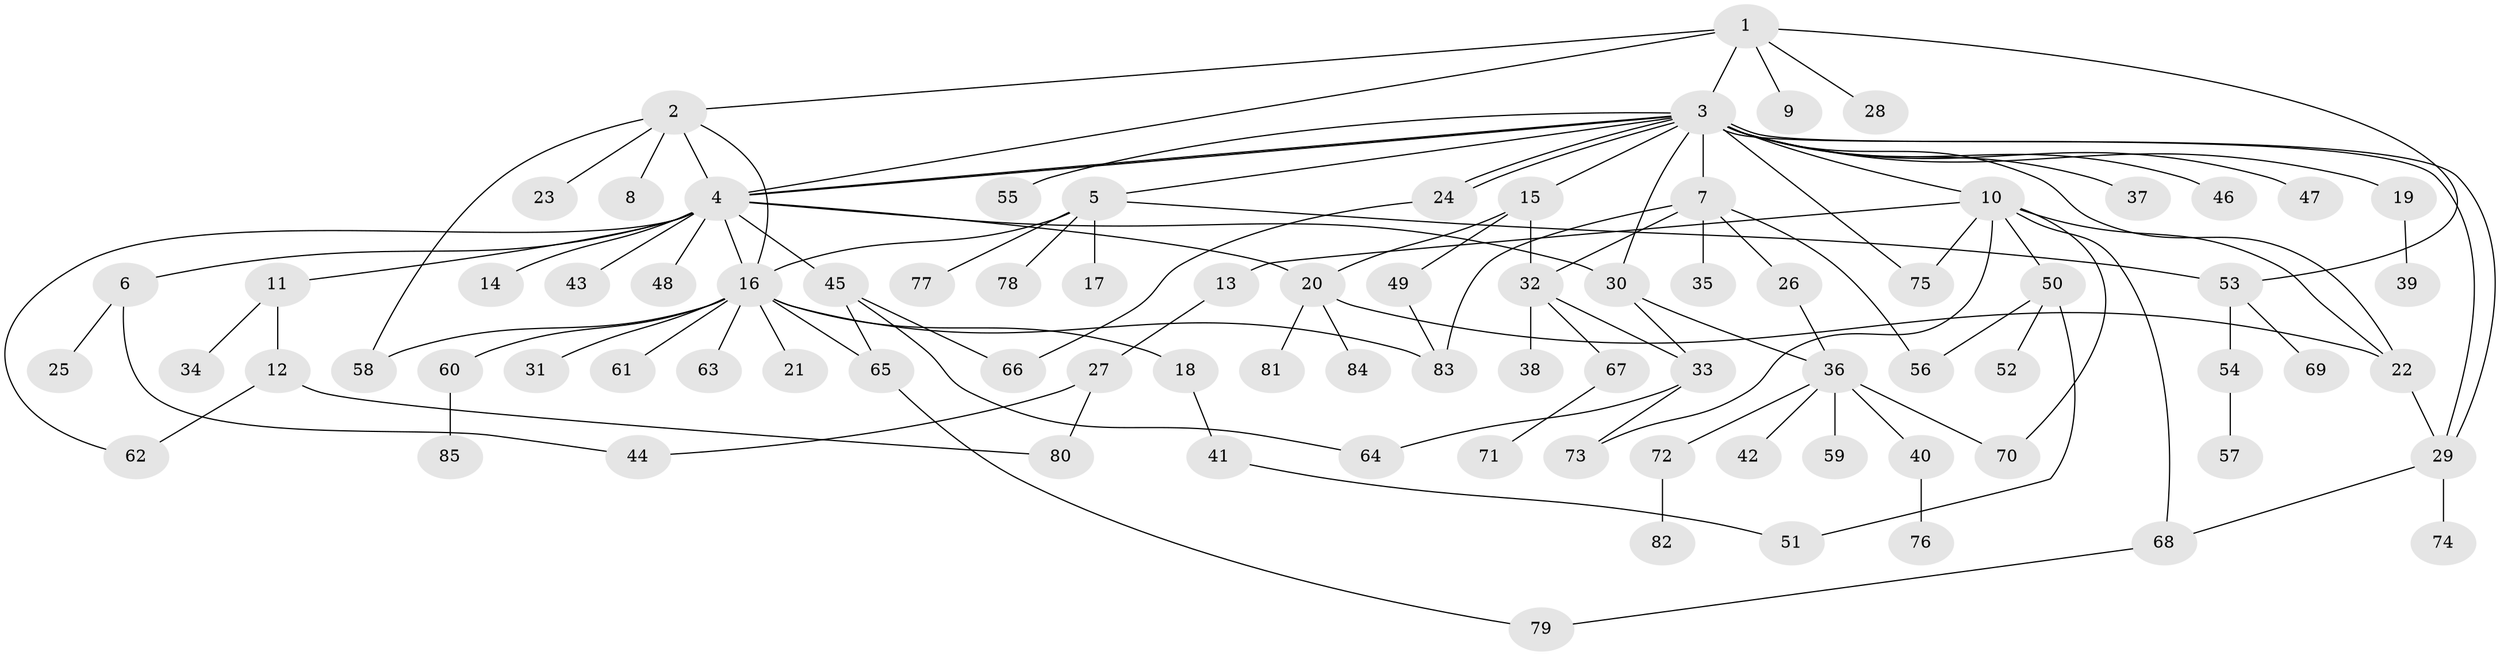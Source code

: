 // Generated by graph-tools (version 1.1) at 2025/47/03/09/25 04:47:20]
// undirected, 85 vertices, 116 edges
graph export_dot {
graph [start="1"]
  node [color=gray90,style=filled];
  1;
  2;
  3;
  4;
  5;
  6;
  7;
  8;
  9;
  10;
  11;
  12;
  13;
  14;
  15;
  16;
  17;
  18;
  19;
  20;
  21;
  22;
  23;
  24;
  25;
  26;
  27;
  28;
  29;
  30;
  31;
  32;
  33;
  34;
  35;
  36;
  37;
  38;
  39;
  40;
  41;
  42;
  43;
  44;
  45;
  46;
  47;
  48;
  49;
  50;
  51;
  52;
  53;
  54;
  55;
  56;
  57;
  58;
  59;
  60;
  61;
  62;
  63;
  64;
  65;
  66;
  67;
  68;
  69;
  70;
  71;
  72;
  73;
  74;
  75;
  76;
  77;
  78;
  79;
  80;
  81;
  82;
  83;
  84;
  85;
  1 -- 2;
  1 -- 3;
  1 -- 4;
  1 -- 9;
  1 -- 28;
  1 -- 53;
  2 -- 4;
  2 -- 8;
  2 -- 16;
  2 -- 23;
  2 -- 58;
  3 -- 4;
  3 -- 4;
  3 -- 5;
  3 -- 7;
  3 -- 10;
  3 -- 15;
  3 -- 19;
  3 -- 22;
  3 -- 24;
  3 -- 24;
  3 -- 29;
  3 -- 29;
  3 -- 30;
  3 -- 37;
  3 -- 46;
  3 -- 47;
  3 -- 55;
  3 -- 75;
  4 -- 6;
  4 -- 11;
  4 -- 14;
  4 -- 16;
  4 -- 20;
  4 -- 30;
  4 -- 43;
  4 -- 45;
  4 -- 48;
  4 -- 62;
  5 -- 16;
  5 -- 17;
  5 -- 53;
  5 -- 77;
  5 -- 78;
  6 -- 25;
  6 -- 44;
  7 -- 26;
  7 -- 32;
  7 -- 35;
  7 -- 56;
  7 -- 83;
  10 -- 13;
  10 -- 22;
  10 -- 50;
  10 -- 68;
  10 -- 70;
  10 -- 73;
  10 -- 75;
  11 -- 12;
  11 -- 34;
  12 -- 62;
  12 -- 80;
  13 -- 27;
  15 -- 20;
  15 -- 32;
  15 -- 49;
  16 -- 18;
  16 -- 21;
  16 -- 31;
  16 -- 58;
  16 -- 60;
  16 -- 61;
  16 -- 63;
  16 -- 65;
  16 -- 83;
  18 -- 41;
  19 -- 39;
  20 -- 22;
  20 -- 81;
  20 -- 84;
  22 -- 29;
  24 -- 66;
  26 -- 36;
  27 -- 44;
  27 -- 80;
  29 -- 68;
  29 -- 74;
  30 -- 33;
  30 -- 36;
  32 -- 33;
  32 -- 38;
  32 -- 67;
  33 -- 64;
  33 -- 73;
  36 -- 40;
  36 -- 42;
  36 -- 59;
  36 -- 70;
  36 -- 72;
  40 -- 76;
  41 -- 51;
  45 -- 64;
  45 -- 65;
  45 -- 66;
  49 -- 83;
  50 -- 51;
  50 -- 52;
  50 -- 56;
  53 -- 54;
  53 -- 69;
  54 -- 57;
  60 -- 85;
  65 -- 79;
  67 -- 71;
  68 -- 79;
  72 -- 82;
}
